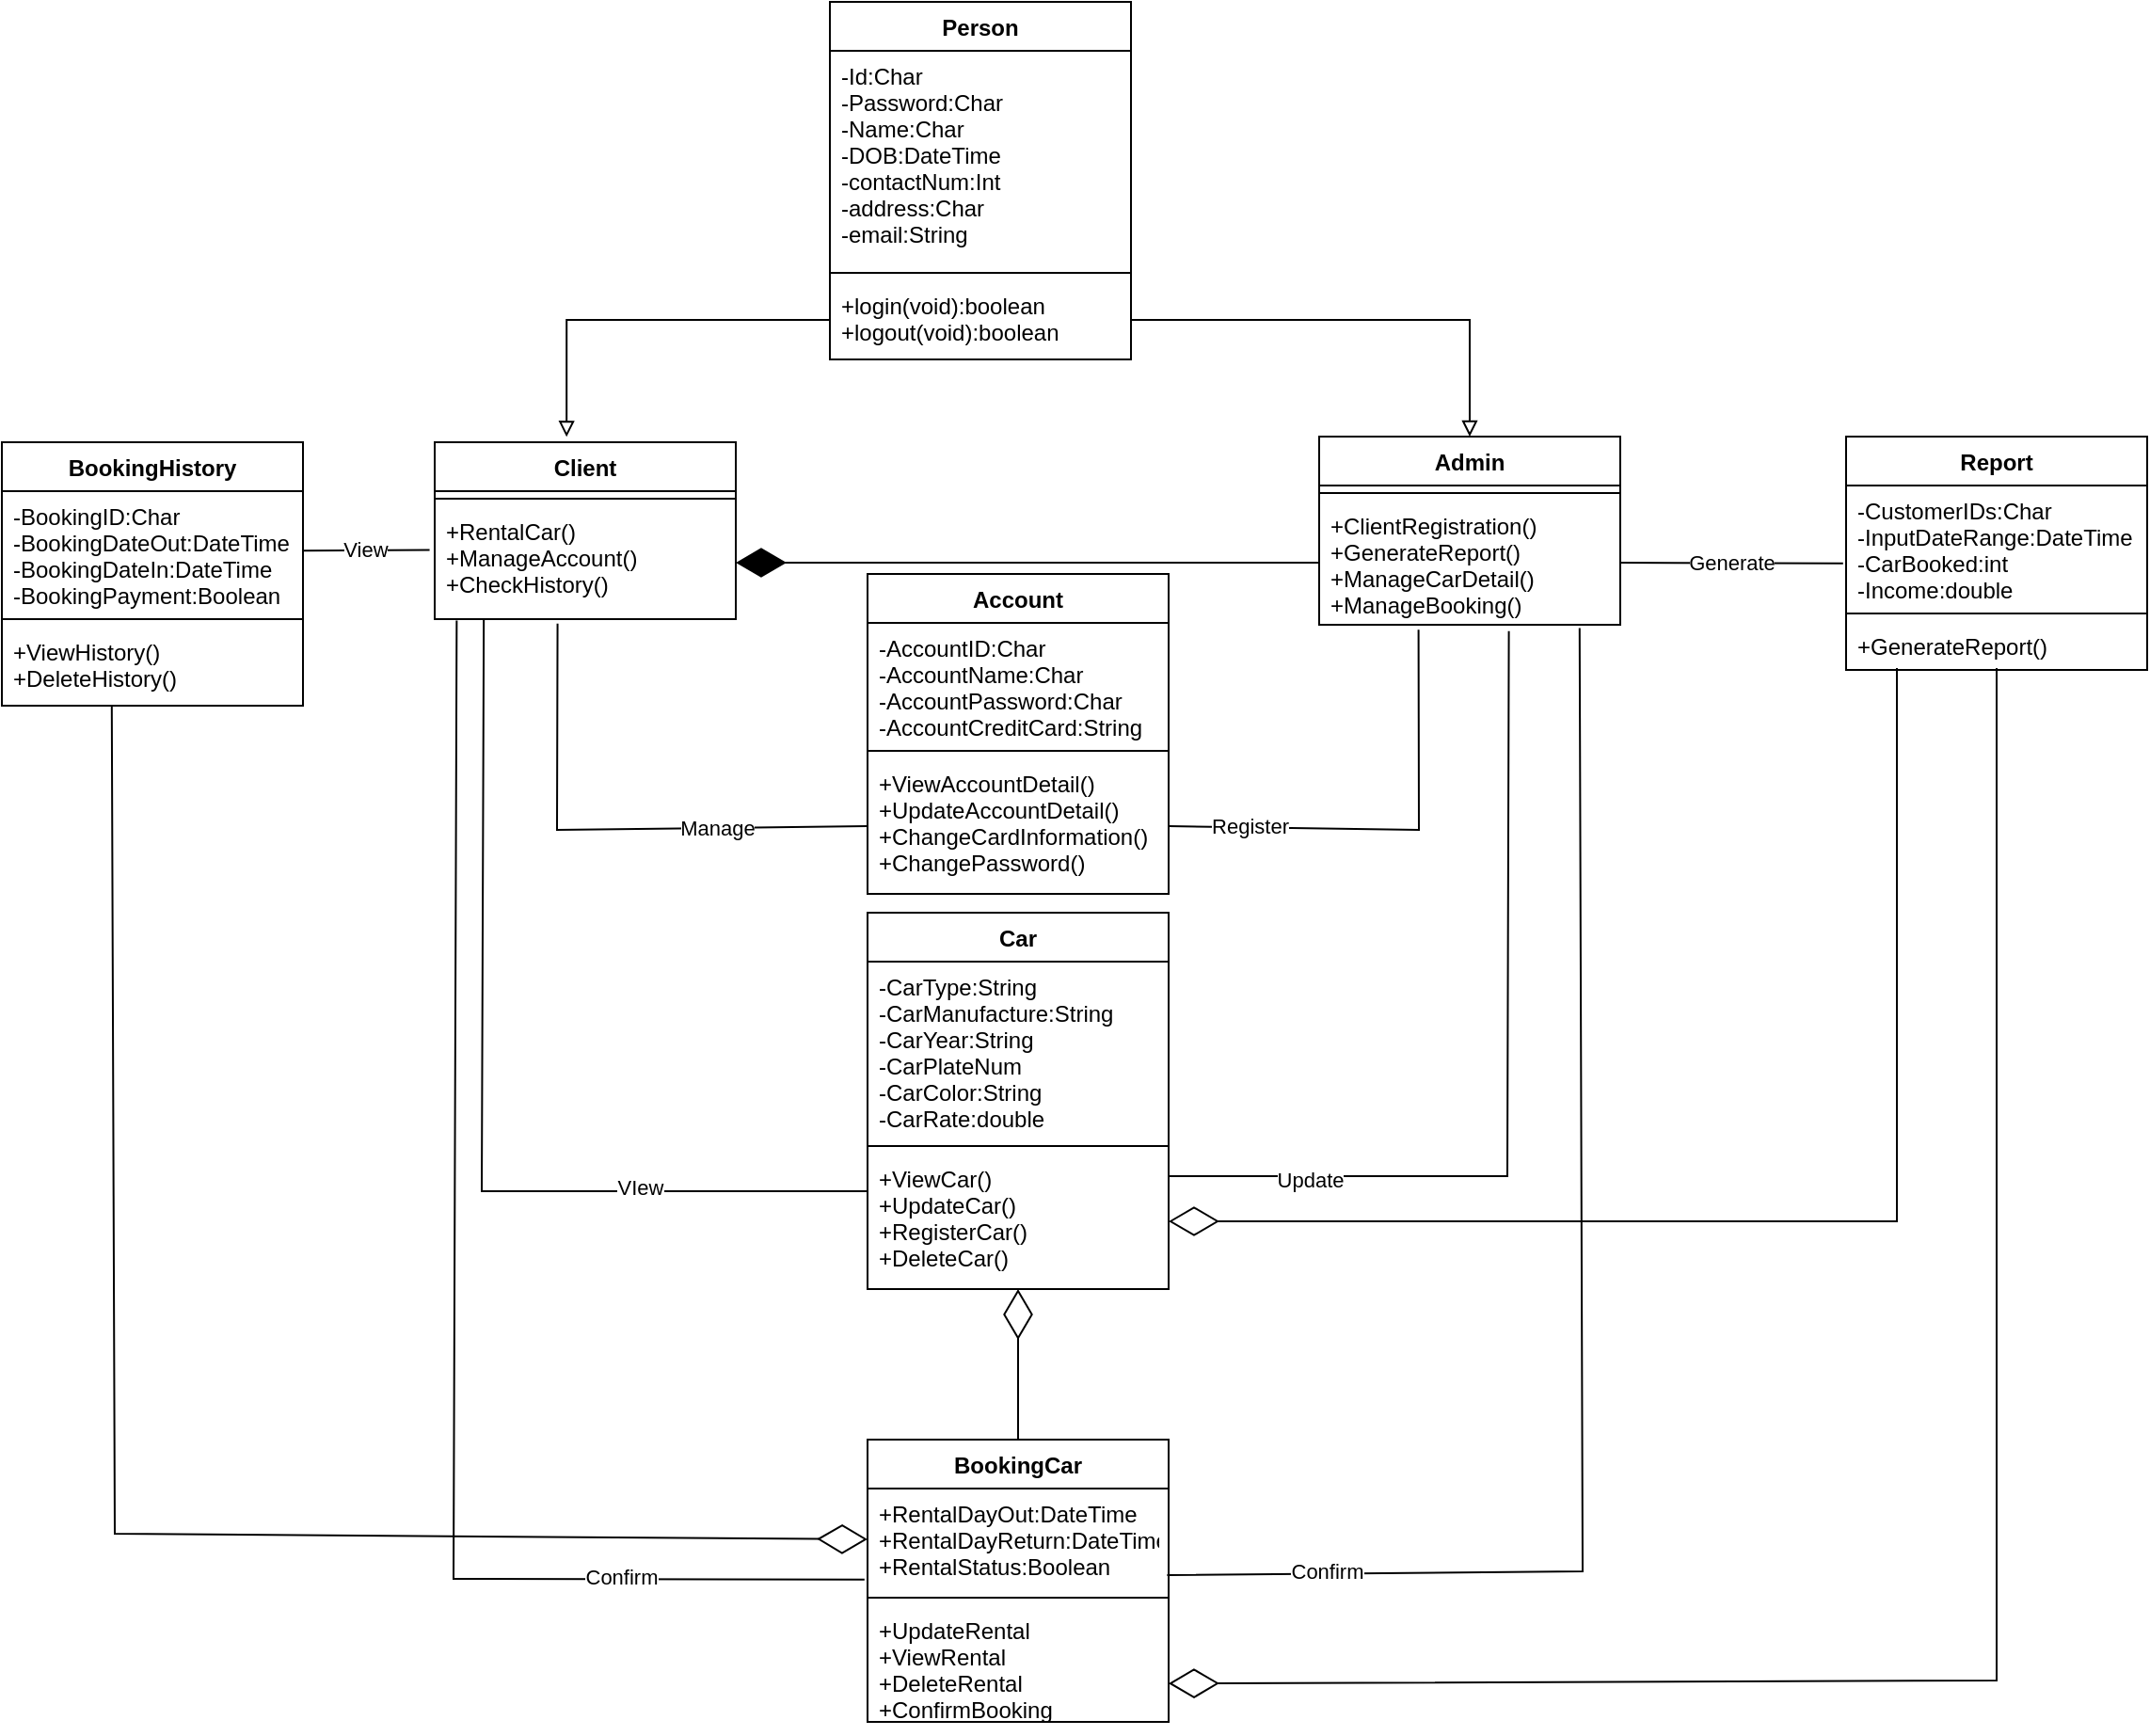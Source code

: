 <mxfile version="20.5.3" type="github">
  <diagram id="FHVHsTKQfqPJlHDUPc1h" name="Page-1">
    <mxGraphModel dx="1038" dy="1708" grid="1" gridSize="10" guides="1" tooltips="1" connect="1" arrows="1" fold="1" page="1" pageScale="1" pageWidth="827" pageHeight="1169" math="0" shadow="0">
      <root>
        <mxCell id="0" />
        <mxCell id="1" parent="0" />
        <mxCell id="-SdYPFXK46rA6QIZROfW-1" value="Client" style="swimlane;fontStyle=1;align=center;verticalAlign=top;childLayout=stackLayout;horizontal=1;startSize=26;horizontalStack=0;resizeParent=1;resizeParentMax=0;resizeLast=0;collapsible=1;marginBottom=0;" parent="1" vertex="1">
          <mxGeometry x="300" y="160" width="160" height="94" as="geometry" />
        </mxCell>
        <mxCell id="-SdYPFXK46rA6QIZROfW-3" value="" style="line;strokeWidth=1;fillColor=none;align=left;verticalAlign=middle;spacingTop=-1;spacingLeft=3;spacingRight=3;rotatable=0;labelPosition=right;points=[];portConstraint=eastwest;strokeColor=inherit;" parent="-SdYPFXK46rA6QIZROfW-1" vertex="1">
          <mxGeometry y="26" width="160" height="8" as="geometry" />
        </mxCell>
        <mxCell id="-SdYPFXK46rA6QIZROfW-4" value="+RentalCar()&#xa;+ManageAccount()&#xa;+CheckHistory()" style="text;strokeColor=none;fillColor=none;align=left;verticalAlign=top;spacingLeft=4;spacingRight=4;overflow=hidden;rotatable=0;points=[[0,0.5],[1,0.5]];portConstraint=eastwest;" parent="-SdYPFXK46rA6QIZROfW-1" vertex="1">
          <mxGeometry y="34" width="160" height="60" as="geometry" />
        </mxCell>
        <mxCell id="-SdYPFXK46rA6QIZROfW-5" value="Admin" style="swimlane;fontStyle=1;align=center;verticalAlign=top;childLayout=stackLayout;horizontal=1;startSize=26;horizontalStack=0;resizeParent=1;resizeParentMax=0;resizeLast=0;collapsible=1;marginBottom=0;" parent="1" vertex="1">
          <mxGeometry x="770" y="157" width="160" height="100" as="geometry" />
        </mxCell>
        <mxCell id="-SdYPFXK46rA6QIZROfW-7" value="" style="line;strokeWidth=1;fillColor=none;align=left;verticalAlign=middle;spacingTop=-1;spacingLeft=3;spacingRight=3;rotatable=0;labelPosition=right;points=[];portConstraint=eastwest;strokeColor=inherit;" parent="-SdYPFXK46rA6QIZROfW-5" vertex="1">
          <mxGeometry y="26" width="160" height="8" as="geometry" />
        </mxCell>
        <mxCell id="-SdYPFXK46rA6QIZROfW-8" value="+ClientRegistration()&#xa;+GenerateReport()&#xa;+ManageCarDetail()&#xa;+ManageBooking()&#xa;" style="text;strokeColor=none;fillColor=none;align=left;verticalAlign=top;spacingLeft=4;spacingRight=4;overflow=hidden;rotatable=0;points=[[0,0.5],[1,0.5]];portConstraint=eastwest;" parent="-SdYPFXK46rA6QIZROfW-5" vertex="1">
          <mxGeometry y="34" width="160" height="66" as="geometry" />
        </mxCell>
        <mxCell id="-SdYPFXK46rA6QIZROfW-9" value="Person" style="swimlane;fontStyle=1;align=center;verticalAlign=top;childLayout=stackLayout;horizontal=1;startSize=26;horizontalStack=0;resizeParent=1;resizeParentMax=0;resizeLast=0;collapsible=1;marginBottom=0;" parent="1" vertex="1">
          <mxGeometry x="510" y="-74" width="160" height="190" as="geometry" />
        </mxCell>
        <mxCell id="-SdYPFXK46rA6QIZROfW-10" value="-Id:Char&#xa;-Password:Char&#xa;-Name:Char&#xa;-DOB:DateTime&#xa;-contactNum:Int&#xa;-address:Char&#xa;-email:String" style="text;strokeColor=none;fillColor=none;align=left;verticalAlign=top;spacingLeft=4;spacingRight=4;overflow=hidden;rotatable=0;points=[[0,0.5],[1,0.5]];portConstraint=eastwest;" parent="-SdYPFXK46rA6QIZROfW-9" vertex="1">
          <mxGeometry y="26" width="160" height="114" as="geometry" />
        </mxCell>
        <mxCell id="-SdYPFXK46rA6QIZROfW-11" value="" style="line;strokeWidth=1;fillColor=none;align=left;verticalAlign=middle;spacingTop=-1;spacingLeft=3;spacingRight=3;rotatable=0;labelPosition=right;points=[];portConstraint=eastwest;strokeColor=inherit;" parent="-SdYPFXK46rA6QIZROfW-9" vertex="1">
          <mxGeometry y="140" width="160" height="8" as="geometry" />
        </mxCell>
        <mxCell id="-SdYPFXK46rA6QIZROfW-12" value="+login(void):boolean&#xa;+logout(void):boolean" style="text;strokeColor=none;fillColor=none;align=left;verticalAlign=top;spacingLeft=4;spacingRight=4;overflow=hidden;rotatable=0;points=[[0,0.5],[1,0.5]];portConstraint=eastwest;" parent="-SdYPFXK46rA6QIZROfW-9" vertex="1">
          <mxGeometry y="148" width="160" height="42" as="geometry" />
        </mxCell>
        <mxCell id="-SdYPFXK46rA6QIZROfW-13" value="Account" style="swimlane;fontStyle=1;align=center;verticalAlign=top;childLayout=stackLayout;horizontal=1;startSize=26;horizontalStack=0;resizeParent=1;resizeParentMax=0;resizeLast=0;collapsible=1;marginBottom=0;" parent="1" vertex="1">
          <mxGeometry x="530" y="230" width="160" height="170" as="geometry" />
        </mxCell>
        <mxCell id="-SdYPFXK46rA6QIZROfW-14" value="-AccountID:Char&#xa;-AccountName:Char&#xa;-AccountPassword:Char&#xa;-AccountCreditCard:String" style="text;strokeColor=none;fillColor=none;align=left;verticalAlign=top;spacingLeft=4;spacingRight=4;overflow=hidden;rotatable=0;points=[[0,0.5],[1,0.5]];portConstraint=eastwest;" parent="-SdYPFXK46rA6QIZROfW-13" vertex="1">
          <mxGeometry y="26" width="160" height="64" as="geometry" />
        </mxCell>
        <mxCell id="-SdYPFXK46rA6QIZROfW-15" value="" style="line;strokeWidth=1;fillColor=none;align=left;verticalAlign=middle;spacingTop=-1;spacingLeft=3;spacingRight=3;rotatable=0;labelPosition=right;points=[];portConstraint=eastwest;strokeColor=inherit;" parent="-SdYPFXK46rA6QIZROfW-13" vertex="1">
          <mxGeometry y="90" width="160" height="8" as="geometry" />
        </mxCell>
        <mxCell id="-SdYPFXK46rA6QIZROfW-16" value="+ViewAccountDetail()&#xa;+UpdateAccountDetail()&#xa;+ChangeCardInformation()&#xa;+ChangePassword()" style="text;strokeColor=none;fillColor=none;align=left;verticalAlign=top;spacingLeft=4;spacingRight=4;overflow=hidden;rotatable=0;points=[[0,0.5],[1,0.5]];portConstraint=eastwest;" parent="-SdYPFXK46rA6QIZROfW-13" vertex="1">
          <mxGeometry y="98" width="160" height="72" as="geometry" />
        </mxCell>
        <mxCell id="-SdYPFXK46rA6QIZROfW-17" value="BookingCar" style="swimlane;fontStyle=1;align=center;verticalAlign=top;childLayout=stackLayout;horizontal=1;startSize=26;horizontalStack=0;resizeParent=1;resizeParentMax=0;resizeLast=0;collapsible=1;marginBottom=0;" parent="1" vertex="1">
          <mxGeometry x="530" y="690" width="160" height="150" as="geometry" />
        </mxCell>
        <mxCell id="-SdYPFXK46rA6QIZROfW-18" value="+RentalDayOut:DateTime&#xa;+RentalDayReturn:DateTime&#xa;+RentalStatus:Boolean" style="text;strokeColor=none;fillColor=none;align=left;verticalAlign=top;spacingLeft=4;spacingRight=4;overflow=hidden;rotatable=0;points=[[0,0.5],[1,0.5]];portConstraint=eastwest;" parent="-SdYPFXK46rA6QIZROfW-17" vertex="1">
          <mxGeometry y="26" width="160" height="54" as="geometry" />
        </mxCell>
        <mxCell id="-SdYPFXK46rA6QIZROfW-19" value="" style="line;strokeWidth=1;fillColor=none;align=left;verticalAlign=middle;spacingTop=-1;spacingLeft=3;spacingRight=3;rotatable=0;labelPosition=right;points=[];portConstraint=eastwest;strokeColor=inherit;" parent="-SdYPFXK46rA6QIZROfW-17" vertex="1">
          <mxGeometry y="80" width="160" height="8" as="geometry" />
        </mxCell>
        <mxCell id="-SdYPFXK46rA6QIZROfW-20" value="+UpdateRental&#xa;+ViewRental&#xa;+DeleteRental&#xa;+ConfirmBooking" style="text;strokeColor=none;fillColor=none;align=left;verticalAlign=top;spacingLeft=4;spacingRight=4;overflow=hidden;rotatable=0;points=[[0,0.5],[1,0.5]];portConstraint=eastwest;" parent="-SdYPFXK46rA6QIZROfW-17" vertex="1">
          <mxGeometry y="88" width="160" height="62" as="geometry" />
        </mxCell>
        <mxCell id="-SdYPFXK46rA6QIZROfW-21" value="BookingHistory" style="swimlane;fontStyle=1;align=center;verticalAlign=top;childLayout=stackLayout;horizontal=1;startSize=26;horizontalStack=0;resizeParent=1;resizeParentMax=0;resizeLast=0;collapsible=1;marginBottom=0;" parent="1" vertex="1">
          <mxGeometry x="70" y="160" width="160" height="140" as="geometry" />
        </mxCell>
        <mxCell id="-SdYPFXK46rA6QIZROfW-22" value="-BookingID:Char&#xa;-BookingDateOut:DateTime&#xa;-BookingDateIn:DateTime&#xa;-BookingPayment:Boolean" style="text;strokeColor=none;fillColor=none;align=left;verticalAlign=top;spacingLeft=4;spacingRight=4;overflow=hidden;rotatable=0;points=[[0,0.5],[1,0.5]];portConstraint=eastwest;" parent="-SdYPFXK46rA6QIZROfW-21" vertex="1">
          <mxGeometry y="26" width="160" height="64" as="geometry" />
        </mxCell>
        <mxCell id="-SdYPFXK46rA6QIZROfW-23" value="" style="line;strokeWidth=1;fillColor=none;align=left;verticalAlign=middle;spacingTop=-1;spacingLeft=3;spacingRight=3;rotatable=0;labelPosition=right;points=[];portConstraint=eastwest;strokeColor=inherit;" parent="-SdYPFXK46rA6QIZROfW-21" vertex="1">
          <mxGeometry y="90" width="160" height="8" as="geometry" />
        </mxCell>
        <mxCell id="-SdYPFXK46rA6QIZROfW-24" value="+ViewHistory()&#xa;+DeleteHistory()" style="text;strokeColor=none;fillColor=none;align=left;verticalAlign=top;spacingLeft=4;spacingRight=4;overflow=hidden;rotatable=0;points=[[0,0.5],[1,0.5]];portConstraint=eastwest;" parent="-SdYPFXK46rA6QIZROfW-21" vertex="1">
          <mxGeometry y="98" width="160" height="42" as="geometry" />
        </mxCell>
        <mxCell id="phi2fWwVRspQdInMYNiu-2" value="Car" style="swimlane;fontStyle=1;align=center;verticalAlign=top;childLayout=stackLayout;horizontal=1;startSize=26;horizontalStack=0;resizeParent=1;resizeParentMax=0;resizeLast=0;collapsible=1;marginBottom=0;" parent="1" vertex="1">
          <mxGeometry x="530" y="410" width="160" height="200" as="geometry" />
        </mxCell>
        <mxCell id="phi2fWwVRspQdInMYNiu-3" value="-CarType:String&#xa;-CarManufacture:String&#xa;-CarYear:String&#xa;-CarPlateNum&#xa;-CarColor:String&#xa;-CarRate:double" style="text;strokeColor=none;fillColor=none;align=left;verticalAlign=top;spacingLeft=4;spacingRight=4;overflow=hidden;rotatable=0;points=[[0,0.5],[1,0.5]];portConstraint=eastwest;" parent="phi2fWwVRspQdInMYNiu-2" vertex="1">
          <mxGeometry y="26" width="160" height="94" as="geometry" />
        </mxCell>
        <mxCell id="phi2fWwVRspQdInMYNiu-4" value="" style="line;strokeWidth=1;fillColor=none;align=left;verticalAlign=middle;spacingTop=-1;spacingLeft=3;spacingRight=3;rotatable=0;labelPosition=right;points=[];portConstraint=eastwest;strokeColor=inherit;" parent="phi2fWwVRspQdInMYNiu-2" vertex="1">
          <mxGeometry y="120" width="160" height="8" as="geometry" />
        </mxCell>
        <mxCell id="phi2fWwVRspQdInMYNiu-5" value="+ViewCar()&#xa;+UpdateCar()&#xa;+RegisterCar()&#xa;+DeleteCar()" style="text;strokeColor=none;fillColor=none;align=left;verticalAlign=top;spacingLeft=4;spacingRight=4;overflow=hidden;rotatable=0;points=[[0,0.5],[1,0.5]];portConstraint=eastwest;" parent="phi2fWwVRspQdInMYNiu-2" vertex="1">
          <mxGeometry y="128" width="160" height="72" as="geometry" />
        </mxCell>
        <mxCell id="phi2fWwVRspQdInMYNiu-8" style="edgeStyle=orthogonalEdgeStyle;rounded=0;orthogonalLoop=1;jettySize=auto;html=1;entryX=0.438;entryY=-0.03;entryDx=0;entryDy=0;entryPerimeter=0;endArrow=block;endFill=0;" parent="1" source="-SdYPFXK46rA6QIZROfW-12" target="-SdYPFXK46rA6QIZROfW-1" edge="1">
          <mxGeometry relative="1" as="geometry" />
        </mxCell>
        <mxCell id="phi2fWwVRspQdInMYNiu-9" style="edgeStyle=orthogonalEdgeStyle;rounded=0;orthogonalLoop=1;jettySize=auto;html=1;entryX=0.5;entryY=0;entryDx=0;entryDy=0;endArrow=block;endFill=0;" parent="1" source="-SdYPFXK46rA6QIZROfW-12" target="-SdYPFXK46rA6QIZROfW-5" edge="1">
          <mxGeometry relative="1" as="geometry" />
        </mxCell>
        <mxCell id="phi2fWwVRspQdInMYNiu-14" value="Report" style="swimlane;fontStyle=1;align=center;verticalAlign=top;childLayout=stackLayout;horizontal=1;startSize=26;horizontalStack=0;resizeParent=1;resizeParentMax=0;resizeLast=0;collapsible=1;marginBottom=0;" parent="1" vertex="1">
          <mxGeometry x="1050" y="157" width="160" height="124" as="geometry" />
        </mxCell>
        <mxCell id="phi2fWwVRspQdInMYNiu-15" value="-CustomerIDs:Char&#xa;-InputDateRange:DateTime&#xa;-CarBooked:int&#xa;-Income:double" style="text;strokeColor=none;fillColor=none;align=left;verticalAlign=top;spacingLeft=4;spacingRight=4;overflow=hidden;rotatable=0;points=[[0,0.5],[1,0.5]];portConstraint=eastwest;" parent="phi2fWwVRspQdInMYNiu-14" vertex="1">
          <mxGeometry y="26" width="160" height="64" as="geometry" />
        </mxCell>
        <mxCell id="phi2fWwVRspQdInMYNiu-16" value="" style="line;strokeWidth=1;fillColor=none;align=left;verticalAlign=middle;spacingTop=-1;spacingLeft=3;spacingRight=3;rotatable=0;labelPosition=right;points=[];portConstraint=eastwest;strokeColor=inherit;" parent="phi2fWwVRspQdInMYNiu-14" vertex="1">
          <mxGeometry y="90" width="160" height="8" as="geometry" />
        </mxCell>
        <mxCell id="phi2fWwVRspQdInMYNiu-17" value="+GenerateReport()" style="text;strokeColor=none;fillColor=none;align=left;verticalAlign=top;spacingLeft=4;spacingRight=4;overflow=hidden;rotatable=0;points=[[0,0.5],[1,0.5]];portConstraint=eastwest;" parent="phi2fWwVRspQdInMYNiu-14" vertex="1">
          <mxGeometry y="98" width="160" height="26" as="geometry" />
        </mxCell>
        <mxCell id="phi2fWwVRspQdInMYNiu-18" value="" style="endArrow=diamondThin;endFill=1;endSize=24;html=1;rounded=0;entryX=1;entryY=0.5;entryDx=0;entryDy=0;exitX=0;exitY=0.5;exitDx=0;exitDy=0;" parent="1" source="-SdYPFXK46rA6QIZROfW-8" target="-SdYPFXK46rA6QIZROfW-4" edge="1">
          <mxGeometry width="160" relative="1" as="geometry">
            <mxPoint x="450" y="280" as="sourcePoint" />
            <mxPoint x="610" y="280" as="targetPoint" />
          </mxGeometry>
        </mxCell>
        <mxCell id="phi2fWwVRspQdInMYNiu-19" value="Manage" style="endArrow=none;html=1;rounded=0;exitX=0.408;exitY=1.04;exitDx=0;exitDy=0;exitPerimeter=0;entryX=0;entryY=0.5;entryDx=0;entryDy=0;" parent="1" source="-SdYPFXK46rA6QIZROfW-4" target="-SdYPFXK46rA6QIZROfW-16" edge="1">
          <mxGeometry x="0.417" width="50" height="50" relative="1" as="geometry">
            <mxPoint x="510" y="410" as="sourcePoint" />
            <mxPoint x="560" y="360" as="targetPoint" />
            <Array as="points">
              <mxPoint x="365" y="366" />
            </Array>
            <mxPoint as="offset" />
          </mxGeometry>
        </mxCell>
        <mxCell id="phi2fWwVRspQdInMYNiu-20" value="" style="endArrow=none;html=1;rounded=0;entryX=0.33;entryY=1.039;entryDx=0;entryDy=0;entryPerimeter=0;exitX=1;exitY=0.5;exitDx=0;exitDy=0;" parent="1" source="-SdYPFXK46rA6QIZROfW-16" target="-SdYPFXK46rA6QIZROfW-8" edge="1">
          <mxGeometry width="50" height="50" relative="1" as="geometry">
            <mxPoint x="510" y="410" as="sourcePoint" />
            <mxPoint x="560" y="360" as="targetPoint" />
            <Array as="points">
              <mxPoint x="823" y="366" />
            </Array>
          </mxGeometry>
        </mxCell>
        <mxCell id="phi2fWwVRspQdInMYNiu-21" value="Register" style="edgeLabel;html=1;align=center;verticalAlign=middle;resizable=0;points=[];" parent="phi2fWwVRspQdInMYNiu-20" vertex="1" connectable="0">
          <mxGeometry x="-0.642" y="1" relative="1" as="geometry">
            <mxPoint as="offset" />
          </mxGeometry>
        </mxCell>
        <mxCell id="phi2fWwVRspQdInMYNiu-22" value="" style="endArrow=none;html=1;rounded=0;entryX=0.63;entryY=1.052;entryDx=0;entryDy=0;entryPerimeter=0;exitX=1;exitY=0.167;exitDx=0;exitDy=0;exitPerimeter=0;" parent="1" source="phi2fWwVRspQdInMYNiu-5" target="-SdYPFXK46rA6QIZROfW-8" edge="1">
          <mxGeometry width="50" height="50" relative="1" as="geometry">
            <mxPoint x="510" y="410" as="sourcePoint" />
            <mxPoint x="560" y="360" as="targetPoint" />
            <Array as="points">
              <mxPoint x="870" y="550" />
            </Array>
          </mxGeometry>
        </mxCell>
        <mxCell id="phi2fWwVRspQdInMYNiu-25" value="Update" style="edgeLabel;html=1;align=center;verticalAlign=middle;resizable=0;points=[];" parent="phi2fWwVRspQdInMYNiu-22" vertex="1" connectable="0">
          <mxGeometry x="-0.681" y="-2" relative="1" as="geometry">
            <mxPoint as="offset" />
          </mxGeometry>
        </mxCell>
        <mxCell id="phi2fWwVRspQdInMYNiu-23" value="" style="endArrow=none;html=1;rounded=0;entryX=0.163;entryY=1;entryDx=0;entryDy=0;entryPerimeter=0;" parent="1" target="-SdYPFXK46rA6QIZROfW-4" edge="1">
          <mxGeometry width="50" height="50" relative="1" as="geometry">
            <mxPoint x="530" y="558" as="sourcePoint" />
            <mxPoint x="560" y="360" as="targetPoint" />
            <Array as="points">
              <mxPoint x="325" y="558" />
            </Array>
          </mxGeometry>
        </mxCell>
        <mxCell id="phi2fWwVRspQdInMYNiu-24" value="VIew" style="edgeLabel;html=1;align=center;verticalAlign=middle;resizable=0;points=[];" parent="phi2fWwVRspQdInMYNiu-23" vertex="1" connectable="0">
          <mxGeometry x="-0.525" y="-2" relative="1" as="geometry">
            <mxPoint as="offset" />
          </mxGeometry>
        </mxCell>
        <mxCell id="phi2fWwVRspQdInMYNiu-26" value="" style="endArrow=diamondThin;endFill=0;endSize=24;html=1;rounded=0;exitX=0.5;exitY=0;exitDx=0;exitDy=0;" parent="1" source="-SdYPFXK46rA6QIZROfW-17" edge="1">
          <mxGeometry width="160" relative="1" as="geometry">
            <mxPoint x="450" y="480" as="sourcePoint" />
            <mxPoint x="610" y="610" as="targetPoint" />
          </mxGeometry>
        </mxCell>
        <mxCell id="phi2fWwVRspQdInMYNiu-27" value="" style="endArrow=none;html=1;rounded=0;exitX=-0.01;exitY=0.896;exitDx=0;exitDy=0;exitPerimeter=0;entryX=0.073;entryY=1.013;entryDx=0;entryDy=0;entryPerimeter=0;" parent="1" source="-SdYPFXK46rA6QIZROfW-18" target="-SdYPFXK46rA6QIZROfW-4" edge="1">
          <mxGeometry width="50" height="50" relative="1" as="geometry">
            <mxPoint x="500" y="410" as="sourcePoint" />
            <mxPoint x="310" y="280" as="targetPoint" />
            <Array as="points">
              <mxPoint x="310" y="764" />
            </Array>
          </mxGeometry>
        </mxCell>
        <mxCell id="phi2fWwVRspQdInMYNiu-29" value="Confirm" style="edgeLabel;html=1;align=center;verticalAlign=middle;resizable=0;points=[];" parent="phi2fWwVRspQdInMYNiu-27" vertex="1" connectable="0">
          <mxGeometry x="-0.644" y="-1" relative="1" as="geometry">
            <mxPoint as="offset" />
          </mxGeometry>
        </mxCell>
        <mxCell id="phi2fWwVRspQdInMYNiu-28" value="" style="endArrow=none;html=1;rounded=0;entryX=0.865;entryY=1.027;entryDx=0;entryDy=0;entryPerimeter=0;exitX=0.995;exitY=0.852;exitDx=0;exitDy=0;exitPerimeter=0;" parent="1" source="-SdYPFXK46rA6QIZROfW-18" target="-SdYPFXK46rA6QIZROfW-8" edge="1">
          <mxGeometry width="50" height="50" relative="1" as="geometry">
            <mxPoint x="500" y="510" as="sourcePoint" />
            <mxPoint x="550" y="460" as="targetPoint" />
            <Array as="points">
              <mxPoint x="910" y="760" />
            </Array>
          </mxGeometry>
        </mxCell>
        <mxCell id="phi2fWwVRspQdInMYNiu-30" value="Confirm" style="edgeLabel;html=1;align=center;verticalAlign=middle;resizable=0;points=[];" parent="phi2fWwVRspQdInMYNiu-28" vertex="1" connectable="0">
          <mxGeometry x="-0.765" y="1" relative="1" as="geometry">
            <mxPoint as="offset" />
          </mxGeometry>
        </mxCell>
        <mxCell id="phi2fWwVRspQdInMYNiu-31" value="View" style="endArrow=none;html=1;rounded=0;entryX=-0.017;entryY=0.387;entryDx=0;entryDy=0;entryPerimeter=0;" parent="1" source="-SdYPFXK46rA6QIZROfW-22" target="-SdYPFXK46rA6QIZROfW-4" edge="1">
          <mxGeometry width="50" height="50" relative="1" as="geometry">
            <mxPoint x="500" y="410" as="sourcePoint" />
            <mxPoint x="550" y="360" as="targetPoint" />
          </mxGeometry>
        </mxCell>
        <mxCell id="phi2fWwVRspQdInMYNiu-32" value="" style="endArrow=diamondThin;endFill=0;endSize=24;html=1;rounded=0;exitX=0.365;exitY=0.99;exitDx=0;exitDy=0;exitPerimeter=0;entryX=0;entryY=0.5;entryDx=0;entryDy=0;" parent="1" source="-SdYPFXK46rA6QIZROfW-24" target="-SdYPFXK46rA6QIZROfW-18" edge="1">
          <mxGeometry width="160" relative="1" as="geometry">
            <mxPoint x="450" y="390" as="sourcePoint" />
            <mxPoint x="520" y="740" as="targetPoint" />
            <Array as="points">
              <mxPoint x="130" y="740" />
            </Array>
          </mxGeometry>
        </mxCell>
        <mxCell id="phi2fWwVRspQdInMYNiu-33" value="Generate" style="endArrow=none;html=1;rounded=0;entryX=-0.01;entryY=0.647;entryDx=0;entryDy=0;entryPerimeter=0;exitX=1;exitY=0.5;exitDx=0;exitDy=0;" parent="1" source="-SdYPFXK46rA6QIZROfW-8" target="phi2fWwVRspQdInMYNiu-15" edge="1">
          <mxGeometry width="50" height="50" relative="1" as="geometry">
            <mxPoint x="920" y="310" as="sourcePoint" />
            <mxPoint x="970" y="260" as="targetPoint" />
          </mxGeometry>
        </mxCell>
        <mxCell id="-d54wtGx6yKT84ilLoUM-1" value="" style="endArrow=diamondThin;endFill=0;endSize=24;html=1;rounded=0;entryX=1;entryY=0.671;entryDx=0;entryDy=0;entryPerimeter=0;" parent="1" target="-SdYPFXK46rA6QIZROfW-20" edge="1">
          <mxGeometry width="160" relative="1" as="geometry">
            <mxPoint x="1130" y="280" as="sourcePoint" />
            <mxPoint x="860" y="700" as="targetPoint" />
            <Array as="points">
              <mxPoint x="1130" y="818" />
            </Array>
          </mxGeometry>
        </mxCell>
        <mxCell id="-d54wtGx6yKT84ilLoUM-2" value="" style="endArrow=diamondThin;endFill=0;endSize=24;html=1;rounded=0;entryX=1;entryY=0.5;entryDx=0;entryDy=0;" parent="1" target="phi2fWwVRspQdInMYNiu-5" edge="1">
          <mxGeometry width="160" relative="1" as="geometry">
            <mxPoint x="1077" y="280" as="sourcePoint" />
            <mxPoint x="860" y="600" as="targetPoint" />
            <Array as="points">
              <mxPoint x="1077" y="574" />
            </Array>
          </mxGeometry>
        </mxCell>
      </root>
    </mxGraphModel>
  </diagram>
</mxfile>
